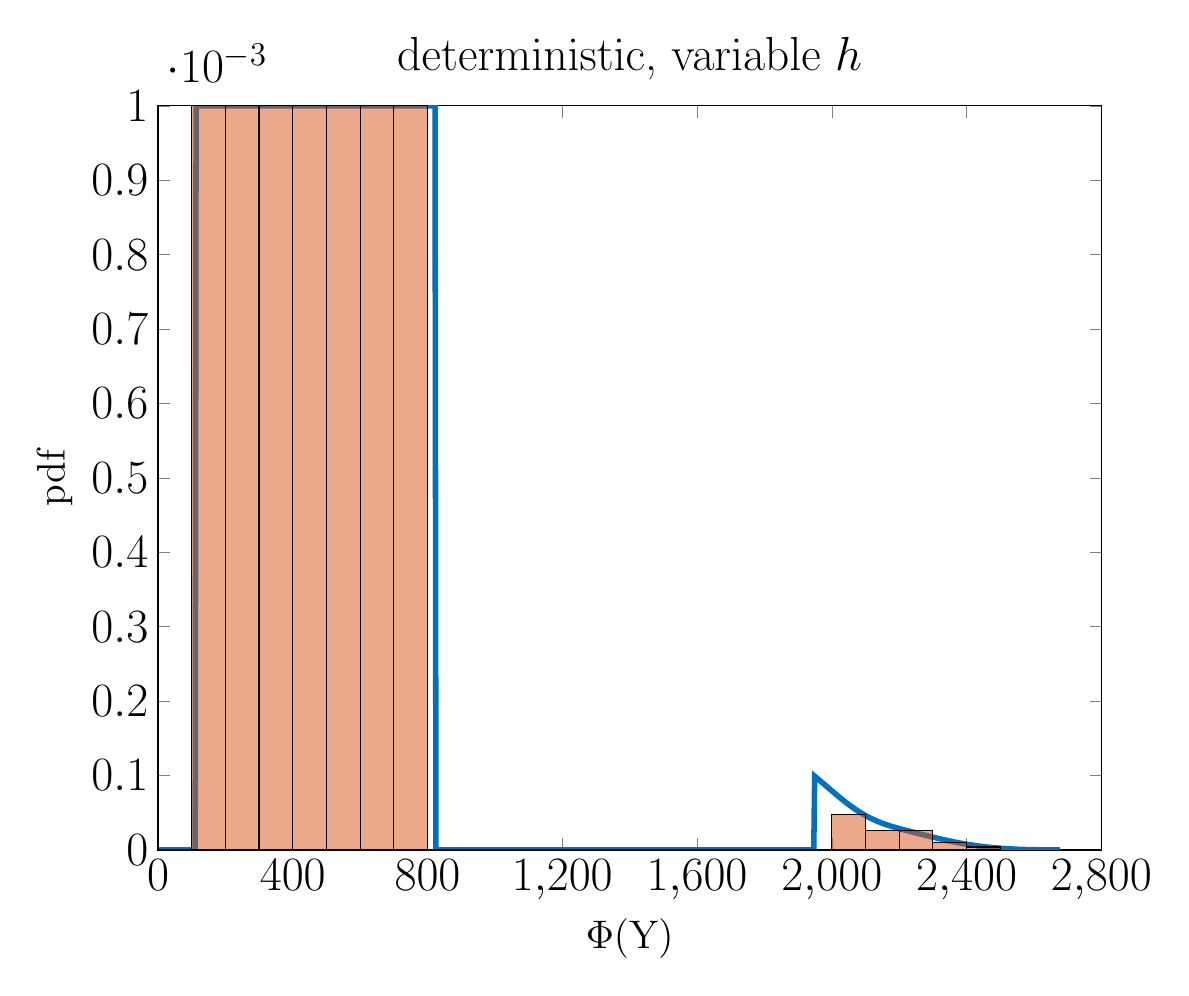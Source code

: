 % This file was created by matlab2tikz.
%
%The latest EFupdates can be retrieved from
%  http://www.mathworks.com/matlabcentral/fileexchange/22022-matlab2tikz-matlab2tikz
%where you can also make suggestions and rate matlab2tikz.
%
\definecolor{mycolor1}{rgb}{0.0,0.447,0.741}%
\definecolor{mycolor2}{rgb}{0.85,0.325,0.098}%
%
\begin{tikzpicture}

\begin{axis}[%
width=4.717in,
height=3.721in,
at={(0.791in,0.502in)},
scale only axis,
xmin=0,
xmax=2800,
xlabel={$\Phi\text{(Y)}$},
xlabel style = {font = \Large},
xtick = {0, 400, 800, 1200, 1600, 2000, 2400, 2800},
ymin=0,
ymax=0.001,
ylabel={pdf},
ylabel style = {font = \Large},
axis background/.style={fill=white},
title style={font=\bfseries},
title={deterministic, variable $h$},
ticklabel style={font=\LARGE},legend style={font=\LARGE},title style={font=\LARGE}
]
\addplot [color=mycolor1,solid,line width=2.0pt,forget plot]
  table[row sep=crcr]{%
3.412	0.0\\
6.088	0.0\\
8.765	0.0\\
11.441	0.0\\
14.117	0.0\\
16.793	0.0\\
19.47	0.0\\
22.146	0.0\\
24.822	0.0\\
27.499	0.0\\
30.175	0.0\\
32.851	0.0\\
35.527	0.0\\
38.204	0.0\\
40.88	0.0\\
43.556	0.0\\
46.232	0.0\\
48.909	0.0\\
51.585	0.0\\
54.261	0.0\\
56.937	0.0\\
59.614	0.0\\
62.29	0.0\\
64.966	0.0\\
67.643	0.0\\
70.319	0.0\\
72.995	0.0\\
75.671	0.0\\
78.348	0.0\\
81.024	0.0\\
83.7	0.0\\
86.376	0.0\\
89.053	0.0\\
91.729	0.0\\
94.405	0.0\\
97.082	0.0\\
99.758	0.0\\
102.434	0.0\\
105.11	0.0\\
107.787	0.0\\
110.463	0.0\\
113.139	0.001\\
115.815	0.001\\
118.492	0.001\\
121.168	0.001\\
123.844	0.001\\
126.52	0.001\\
129.197	0.001\\
131.873	0.001\\
134.549	0.001\\
137.226	0.001\\
139.902	0.001\\
142.578	0.001\\
145.254	0.001\\
147.931	0.001\\
150.607	0.001\\
153.283	0.001\\
155.959	0.001\\
158.636	0.001\\
161.312	0.001\\
163.988	0.001\\
166.664	0.001\\
169.341	0.001\\
172.017	0.001\\
174.693	0.001\\
177.37	0.001\\
180.046	0.001\\
182.722	0.001\\
185.398	0.001\\
188.075	0.001\\
190.751	0.001\\
193.427	0.001\\
196.103	0.001\\
198.78	0.001\\
201.456	0.001\\
204.132	0.001\\
206.808	0.001\\
209.485	0.001\\
212.161	0.001\\
214.837	0.001\\
217.514	0.001\\
220.19	0.001\\
222.866	0.001\\
225.542	0.001\\
228.219	0.001\\
230.895	0.001\\
233.571	0.001\\
236.247	0.001\\
238.924	0.001\\
241.6	0.001\\
244.276	0.001\\
246.953	0.001\\
249.629	0.001\\
252.305	0.001\\
254.981	0.001\\
257.658	0.001\\
260.334	0.001\\
263.01	0.001\\
265.686	0.001\\
268.363	0.001\\
271.039	0.001\\
273.715	0.001\\
276.391	0.001\\
279.068	0.001\\
281.744	0.001\\
284.42	0.001\\
287.097	0.001\\
289.773	0.001\\
292.449	0.001\\
295.125	0.001\\
297.802	0.001\\
300.478	0.001\\
303.154	0.001\\
305.83	0.001\\
308.507	0.001\\
311.183	0.001\\
313.859	0.001\\
316.535	0.001\\
319.212	0.001\\
321.888	0.001\\
324.564	0.001\\
327.241	0.001\\
329.917	0.001\\
332.593	0.001\\
335.269	0.001\\
337.946	0.001\\
340.622	0.001\\
343.298	0.001\\
345.974	0.001\\
348.651	0.001\\
351.327	0.001\\
354.003	0.001\\
356.679	0.001\\
359.356	0.001\\
362.032	0.001\\
364.708	0.001\\
367.385	0.001\\
370.061	0.001\\
372.737	0.001\\
375.413	0.001\\
378.09	0.001\\
380.766	0.001\\
383.442	0.001\\
386.118	0.001\\
388.795	0.001\\
391.471	0.001\\
394.147	0.001\\
396.824	0.001\\
399.5	0.001\\
402.176	0.001\\
404.852	0.001\\
407.529	0.001\\
410.205	0.001\\
412.881	0.001\\
415.557	0.001\\
418.234	0.001\\
420.91	0.001\\
423.586	0.001\\
426.262	0.001\\
428.939	0.001\\
431.615	0.001\\
434.291	0.001\\
436.968	0.001\\
439.644	0.001\\
442.32	0.001\\
444.996	0.001\\
447.673	0.001\\
450.349	0.001\\
453.025	0.001\\
455.701	0.001\\
458.378	0.001\\
461.054	0.001\\
463.73	0.001\\
466.406	0.001\\
469.083	0.001\\
471.759	0.001\\
474.435	0.001\\
477.112	0.001\\
479.788	0.001\\
482.464	0.001\\
485.14	0.001\\
487.817	0.001\\
490.493	0.001\\
493.169	0.001\\
495.845	0.001\\
498.522	0.001\\
501.198	0.001\\
503.874	0.001\\
506.55	0.001\\
509.227	0.001\\
511.903	0.001\\
514.579	0.001\\
517.256	0.001\\
519.932	0.001\\
522.608	0.001\\
525.284	0.001\\
527.961	0.001\\
530.637	0.001\\
533.313	0.001\\
535.989	0.001\\
538.666	0.001\\
541.342	0.001\\
544.018	0.001\\
546.695	0.001\\
549.371	0.001\\
552.047	0.001\\
554.723	0.001\\
557.4	0.001\\
560.076	0.001\\
562.752	0.001\\
565.428	0.001\\
568.105	0.001\\
570.781	0.001\\
573.457	0.001\\
576.133	0.001\\
578.81	0.001\\
581.486	0.001\\
584.162	0.001\\
586.839	0.001\\
589.515	0.001\\
592.191	0.001\\
594.867	0.001\\
597.544	0.001\\
600.22	0.001\\
602.896	0.001\\
605.572	0.001\\
608.249	0.001\\
610.925	0.001\\
613.601	0.001\\
616.277	0.001\\
618.954	0.001\\
621.63	0.001\\
624.306	0.001\\
626.983	0.001\\
629.659	0.001\\
632.335	0.001\\
635.011	0.001\\
637.688	0.001\\
640.364	0.001\\
643.04	0.001\\
645.716	0.001\\
648.393	0.001\\
651.069	0.001\\
653.745	0.001\\
656.421	0.001\\
659.098	0.001\\
661.774	0.001\\
664.45	0.001\\
667.127	0.001\\
669.803	0.001\\
672.479	0.001\\
675.155	0.001\\
677.832	0.001\\
680.508	0.001\\
683.184	0.001\\
685.86	0.001\\
688.537	0.001\\
691.213	0.001\\
693.889	0.001\\
696.566	0.001\\
699.242	0.001\\
701.918	0.001\\
704.594	0.001\\
707.271	0.001\\
709.947	0.001\\
712.623	0.001\\
715.299	0.001\\
717.976	0.001\\
720.652	0.001\\
723.328	0.001\\
726.004	0.001\\
728.681	0.001\\
731.357	0.001\\
734.033	0.001\\
736.71	0.001\\
739.386	0.001\\
742.062	0.001\\
744.738	0.001\\
747.415	0.001\\
750.091	0.001\\
752.767	0.001\\
755.443	0.001\\
758.12	0.001\\
760.796	0.001\\
763.472	0.001\\
766.148	0.001\\
768.825	0.001\\
771.501	0.001\\
774.177	0.001\\
776.854	0.001\\
779.53	0.001\\
782.206	0.001\\
784.882	0.001\\
787.559	0.001\\
790.235	0.001\\
792.911	0.001\\
795.587	0.001\\
798.264	0.001\\
800.94	0.001\\
803.616	0.001\\
806.292	0.001\\
808.969	0.001\\
811.645	0.001\\
814.321	0.001\\
816.998	0.001\\
819.674	0.001\\
822.35	0.001\\
825.026	0.0\\
827.703	0.0\\
830.379	0.0\\
833.055	0.0\\
835.731	0.0\\
838.408	0.0\\
841.084	0.0\\
843.76	0.0\\
846.437	0.0\\
849.113	0.0\\
851.789	0.0\\
854.465	0.0\\
857.142	0.0\\
859.818	0.0\\
862.494	0.0\\
865.17	0.0\\
867.847	0.0\\
870.523	0.0\\
873.199	0.0\\
875.875	0.0\\
878.552	0.0\\
881.228	0.0\\
883.904	0.0\\
886.581	0.0\\
889.257	0.0\\
891.933	0.0\\
894.609	0.0\\
897.286	0.0\\
899.962	0.0\\
902.638	0.0\\
905.314	0.0\\
907.991	0.0\\
910.667	0.0\\
913.343	0.0\\
916.019	0.0\\
918.696	0.0\\
921.372	0.0\\
924.048	0.0\\
926.725	0.0\\
929.401	0.0\\
932.077	0.0\\
934.753	0.0\\
937.43	0.0\\
940.106	0.0\\
942.782	0.0\\
945.458	0.0\\
948.135	0.0\\
950.811	0.0\\
953.487	0.0\\
956.163	0.0\\
958.84	0.0\\
961.516	0.0\\
964.192	0.0\\
966.869	0.0\\
969.545	0.0\\
972.221	0.0\\
974.897	0.0\\
977.574	0.0\\
980.25	0.0\\
982.926	0.0\\
985.602	0.0\\
988.279	0.0\\
990.955	0.0\\
993.631	0.0\\
996.307	0.0\\
998.984	0.0\\
1001.66	0.0\\
1004.336	0.0\\
1007.013	0.0\\
1009.689	0.0\\
1012.365	0.0\\
1015.041	0.0\\
1017.718	0.0\\
1020.394	0.0\\
1023.07	0.0\\
1025.746	0.0\\
1028.423	0.0\\
1031.099	0.0\\
1033.775	0.0\\
1036.452	0.0\\
1039.128	0.0\\
1041.804	0.0\\
1044.48	0.0\\
1047.157	0.0\\
1049.833	0.0\\
1052.509	0.0\\
1055.185	0.0\\
1057.862	0.0\\
1060.538	0.0\\
1063.214	0.0\\
1065.89	0.0\\
1068.567	0.0\\
1071.243	0.0\\
1073.919	0.0\\
1076.596	0.0\\
1079.272	0.0\\
1081.948	0.0\\
1084.624	0.0\\
1087.301	0.0\\
1089.977	0.0\\
1092.653	0.0\\
1095.329	0.0\\
1098.006	0.0\\
1100.682	0.0\\
1103.358	0.0\\
1106.034	0.0\\
1108.711	0.0\\
1111.387	0.0\\
1114.063	0.0\\
1116.74	0.0\\
1119.416	0.0\\
1122.092	0.0\\
1124.768	0.0\\
1127.445	0.0\\
1130.121	0.0\\
1132.797	0.0\\
1135.473	0.0\\
1138.15	0.0\\
1140.826	0.0\\
1143.502	0.0\\
1146.178	0.0\\
1148.855	0.0\\
1151.531	0.0\\
1154.207	0.0\\
1156.884	0.0\\
1159.56	0.0\\
1162.236	0.0\\
1164.912	0.0\\
1167.589	0.0\\
1170.265	0.0\\
1172.941	0.0\\
1175.617	0.0\\
1178.294	0.0\\
1180.97	0.0\\
1183.646	0.0\\
1186.323	0.0\\
1188.999	0.0\\
1191.675	0.0\\
1194.351	0.0\\
1197.028	0.0\\
1199.704	0.0\\
1202.38	0.0\\
1205.056	0.0\\
1207.733	0.0\\
1210.409	0.0\\
1213.085	0.0\\
1215.761	0.0\\
1218.438	0.0\\
1221.114	0.0\\
1223.79	0.0\\
1226.467	0.0\\
1229.143	0.0\\
1231.819	0.0\\
1234.495	0.0\\
1237.172	0.0\\
1239.848	0.0\\
1242.524	0.0\\
1245.2	0.0\\
1247.877	0.0\\
1250.553	0.0\\
1253.229	0.0\\
1255.905	0.0\\
1258.582	0.0\\
1261.258	0.0\\
1263.934	0.0\\
1266.611	0.0\\
1269.287	0.0\\
1271.963	0.0\\
1274.639	0.0\\
1277.316	0.0\\
1279.992	0.0\\
1282.668	0.0\\
1285.344	0.0\\
1288.021	0.0\\
1290.697	0.0\\
1293.373	0.0\\
1296.049	0.0\\
1298.726	0.0\\
1301.402	0.0\\
1304.078	0.0\\
1306.755	0.0\\
1309.431	0.0\\
1312.107	0.0\\
1314.783	0.0\\
1317.46	0.0\\
1320.136	0.0\\
1322.812	0.0\\
1325.488	0.0\\
1328.165	0.0\\
1330.841	0.0\\
1333.517	0.0\\
1336.194	0.0\\
1338.87	0.0\\
1341.546	0.0\\
1344.222	0.0\\
1346.899	0.0\\
1349.575	0.0\\
1352.251	0.0\\
1354.927	0.0\\
1357.604	0.0\\
1360.28	0.0\\
1362.956	0.0\\
1365.632	0.0\\
1368.309	0.0\\
1370.985	0.0\\
1373.661	0.0\\
1376.338	0.0\\
1379.014	0.0\\
1381.69	0.0\\
1384.366	0.0\\
1387.043	0.0\\
1389.719	0.0\\
1392.395	0.0\\
1395.071	0.0\\
1397.748	0.0\\
1400.424	0.0\\
1403.1	0.0\\
1405.776	0.0\\
1408.453	0.0\\
1411.129	0.0\\
1413.805	0.0\\
1416.482	0.0\\
1419.158	0.0\\
1421.834	0.0\\
1424.51	0.0\\
1427.187	0.0\\
1429.863	0.0\\
1432.539	0.0\\
1435.215	0.0\\
1437.892	0.0\\
1440.568	0.0\\
1443.244	0.0\\
1445.92	0.0\\
1448.597	0.0\\
1451.273	0.0\\
1453.949	0.0\\
1456.626	0.0\\
1459.302	0.0\\
1461.978	0.0\\
1464.654	0.0\\
1467.331	0.0\\
1470.007	0.0\\
1472.683	0.0\\
1475.359	0.0\\
1478.036	0.0\\
1480.712	0.0\\
1483.388	0.0\\
1486.065	0.0\\
1488.741	0.0\\
1491.417	0.0\\
1494.093	0.0\\
1496.77	0.0\\
1499.446	0.0\\
1502.122	0.0\\
1504.798	0.0\\
1507.475	0.0\\
1510.151	0.0\\
1512.827	0.0\\
1515.503	0.0\\
1518.18	0.0\\
1520.856	0.0\\
1523.532	0.0\\
1526.209	0.0\\
1528.885	0.0\\
1531.561	0.0\\
1534.237	0.0\\
1536.914	0.0\\
1539.59	0.0\\
1542.266	0.0\\
1544.942	0.0\\
1547.619	0.0\\
1550.295	0.0\\
1552.971	0.0\\
1555.647	0.0\\
1558.324	0.0\\
1561.0	0.0\\
1563.676	0.0\\
1566.353	0.0\\
1569.029	0.0\\
1571.705	0.0\\
1574.381	0.0\\
1577.058	0.0\\
1579.734	0.0\\
1582.41	0.0\\
1585.086	0.0\\
1587.763	0.0\\
1590.439	0.0\\
1593.115	0.0\\
1595.791	0.0\\
1598.468	0.0\\
1601.144	0.0\\
1603.82	0.0\\
1606.497	0.0\\
1609.173	0.0\\
1611.849	0.0\\
1614.525	0.0\\
1617.202	0.0\\
1619.878	0.0\\
1622.554	0.0\\
1625.23	0.0\\
1627.907	0.0\\
1630.583	0.0\\
1633.259	0.0\\
1635.936	0.0\\
1638.612	0.0\\
1641.288	0.0\\
1643.964	0.0\\
1646.641	0.0\\
1649.317	0.0\\
1651.993	0.0\\
1654.669	0.0\\
1657.346	0.0\\
1660.022	0.0\\
1662.698	0.0\\
1665.374	0.0\\
1668.051	0.0\\
1670.727	0.0\\
1673.403	0.0\\
1676.08	0.0\\
1678.756	0.0\\
1681.432	0.0\\
1684.108	0.0\\
1686.785	0.0\\
1689.461	0.0\\
1692.137	0.0\\
1694.813	0.0\\
1697.49	0.0\\
1700.166	0.0\\
1702.842	0.0\\
1705.518	0.0\\
1708.195	0.0\\
1710.871	0.0\\
1713.547	0.0\\
1716.224	0.0\\
1718.9	0.0\\
1721.576	0.0\\
1724.252	0.0\\
1726.929	0.0\\
1729.605	0.0\\
1732.281	0.0\\
1734.957	0.0\\
1737.634	0.0\\
1740.31	0.0\\
1742.986	0.0\\
1745.662	0.0\\
1748.339	0.0\\
1751.015	0.0\\
1753.691	0.0\\
1756.368	0.0\\
1759.044	0.0\\
1761.72	0.0\\
1764.396	0.0\\
1767.073	0.0\\
1769.749	0.0\\
1772.425	0.0\\
1775.101	0.0\\
1777.778	0.0\\
1780.454	0.0\\
1783.13	0.0\\
1785.807	0.0\\
1788.483	0.0\\
1791.159	0.0\\
1793.835	0.0\\
1796.512	0.0\\
1799.188	0.0\\
1801.864	0.0\\
1804.54	0.0\\
1807.217	0.0\\
1809.893	0.0\\
1812.569	0.0\\
1815.245	0.0\\
1817.922	0.0\\
1820.598	0.0\\
1823.274	0.0\\
1825.951	0.0\\
1828.627	0.0\\
1831.303	0.0\\
1833.979	0.0\\
1836.656	0.0\\
1839.332	0.0\\
1842.008	0.0\\
1844.684	0.0\\
1847.361	0.0\\
1850.037	0.0\\
1852.713	0.0\\
1855.389	0.0\\
1858.066	0.0\\
1860.742	0.0\\
1863.418	0.0\\
1866.095	0.0\\
1868.771	0.0\\
1871.447	0.0\\
1874.123	0.0\\
1876.8	0.0\\
1879.476	0.0\\
1882.152	0.0\\
1884.828	0.0\\
1887.505	0.0\\
1890.181	0.0\\
1892.857	0.0\\
1895.533	0.0\\
1898.21	0.0\\
1900.886	0.0\\
1903.562	0.0\\
1906.239	0.0\\
1908.915	0.0\\
1911.591	0.0\\
1914.267	0.0\\
1916.944	0.0\\
1919.62	0.0\\
1922.296	0.0\\
1924.972	0.0\\
1927.649	0.0\\
1930.325	0.0\\
1933.001	0.0\\
1935.678	0.0\\
1938.354	0.0\\
1941.03	0.0\\
1943.706	0.0\\
1946.383	0.0\\
1949.059	9.908e-05\\
1951.735	9.807e-05\\
1954.411	9.706e-05\\
1957.088	9.604e-05\\
1959.764	9.502e-05\\
1962.44	9.4e-05\\
1965.116	9.297e-05\\
1967.793	9.194e-05\\
1970.469	9.091e-05\\
1973.145	8.988e-05\\
1975.822	8.885e-05\\
1978.498	8.781e-05\\
1981.174	8.677e-05\\
1983.85	8.573e-05\\
1986.527	8.469e-05\\
1989.203	8.366e-05\\
1991.879	8.262e-05\\
1994.555	8.158e-05\\
1997.232	8.055e-05\\
1999.908	7.952e-05\\
2002.584	7.849e-05\\
2005.26	7.746e-05\\
2007.937	7.643e-05\\
2010.613	7.541e-05\\
2013.289	7.439e-05\\
2015.966	7.338e-05\\
2018.642	7.238e-05\\
2021.318	7.138e-05\\
2023.994	7.038e-05\\
2026.671	6.939e-05\\
2029.347	6.841e-05\\
2032.023	6.744e-05\\
2034.699	6.647e-05\\
2037.376	6.551e-05\\
2040.052	6.456e-05\\
2042.728	6.362e-05\\
2045.404	6.269e-05\\
2048.081	6.177e-05\\
2050.757	6.086e-05\\
2053.433	5.996e-05\\
2056.11	5.907e-05\\
2058.786	5.82e-05\\
2061.462	5.733e-05\\
2064.138	5.647e-05\\
2066.815	5.563e-05\\
2069.491	5.48e-05\\
2072.167	5.399e-05\\
2074.843	5.318e-05\\
2077.52	5.239e-05\\
2080.196	5.161e-05\\
2082.872	5.085e-05\\
2085.549	5.009e-05\\
2088.225	4.935e-05\\
2090.901	4.863e-05\\
2093.577	4.792e-05\\
2096.254	4.722e-05\\
2098.93	4.654e-05\\
2101.606	4.586e-05\\
2104.282	4.521e-05\\
2106.959	4.456e-05\\
2109.635	4.393e-05\\
2112.311	4.331e-05\\
2114.987	4.271e-05\\
2117.664	4.212e-05\\
2120.34	4.154e-05\\
2123.016	4.097e-05\\
2125.693	4.042e-05\\
2128.369	3.988e-05\\
2131.045	3.935e-05\\
2133.721	3.883e-05\\
2136.398	3.832e-05\\
2139.074	3.782e-05\\
2141.75	3.734e-05\\
2144.426	3.686e-05\\
2147.103	3.64e-05\\
2149.779	3.594e-05\\
2152.455	3.55e-05\\
2155.131	3.506e-05\\
2157.808	3.463e-05\\
2160.484	3.422e-05\\
2163.16	3.38e-05\\
2165.837	3.34e-05\\
2168.513	3.301e-05\\
2171.189	3.262e-05\\
2173.865	3.224e-05\\
2176.542	3.186e-05\\
2179.218	3.149e-05\\
2181.894	3.113e-05\\
2184.57	3.077e-05\\
2187.247	3.042e-05\\
2189.923	3.007e-05\\
2192.599	2.973e-05\\
2195.275	2.939e-05\\
2197.952	2.905e-05\\
2200.628	2.872e-05\\
2203.304	2.839e-05\\
2205.981	2.806e-05\\
2208.657	2.774e-05\\
2211.333	2.741e-05\\
2214.009	2.709e-05\\
2216.686	2.678e-05\\
2219.362	2.646e-05\\
2222.038	2.615e-05\\
2224.714	2.583e-05\\
2227.391	2.552e-05\\
2230.067	2.521e-05\\
2232.743	2.49e-05\\
2235.42	2.459e-05\\
2238.096	2.428e-05\\
2240.772	2.398e-05\\
2243.448	2.367e-05\\
2246.125	2.336e-05\\
2248.801	2.306e-05\\
2251.477	2.275e-05\\
2254.153	2.245e-05\\
2256.83	2.214e-05\\
2259.506	2.183e-05\\
2262.182	2.153e-05\\
2264.858	2.123e-05\\
2267.535	2.092e-05\\
2270.211	2.062e-05\\
2272.887	2.031e-05\\
2275.564	2.001e-05\\
2278.24	1.971e-05\\
2280.916	1.941e-05\\
2283.592	1.911e-05\\
2286.269	1.881e-05\\
2288.945	1.851e-05\\
2291.621	1.821e-05\\
2294.297	1.791e-05\\
2296.974	1.761e-05\\
2299.65	1.731e-05\\
2302.326	1.702e-05\\
2305.002	1.673e-05\\
2307.679	1.643e-05\\
2310.355	1.614e-05\\
2313.031	1.585e-05\\
2315.708	1.556e-05\\
2318.384	1.528e-05\\
2321.06	1.499e-05\\
2323.736	1.471e-05\\
2326.413	1.443e-05\\
2329.089	1.415e-05\\
2331.765	1.388e-05\\
2334.441	1.36e-05\\
2337.118	1.333e-05\\
2339.794	1.306e-05\\
2342.47	1.28e-05\\
2345.146	1.253e-05\\
2347.823	1.227e-05\\
2350.499	1.201e-05\\
2353.175	1.176e-05\\
2355.852	1.15e-05\\
2358.528	1.125e-05\\
2361.204	1.101e-05\\
2363.88	1.076e-05\\
2366.557	1.052e-05\\
2369.233	1.028e-05\\
2371.909	1.005e-05\\
2374.585	9.813e-06\\
2377.262	9.583e-06\\
2379.938	9.357e-06\\
2382.614	9.134e-06\\
2385.291	8.913e-06\\
2387.967	8.696e-06\\
2390.643	8.482e-06\\
2393.319	8.272e-06\\
2395.996	8.064e-06\\
2398.672	7.859e-06\\
2401.348	7.658e-06\\
2404.024	7.46e-06\\
2406.701	7.264e-06\\
2409.377	7.072e-06\\
2412.053	6.883e-06\\
2414.729	6.698e-06\\
2417.406	6.515e-06\\
2420.082	6.336e-06\\
2422.758	6.16e-06\\
2425.435	5.987e-06\\
2428.111	5.816e-06\\
2430.787	5.649e-06\\
2433.463	5.485e-06\\
2436.14	5.324e-06\\
2438.816	5.165e-06\\
2441.492	5.01e-06\\
2444.168	4.858e-06\\
2446.845	4.709e-06\\
2449.521	4.563e-06\\
2452.197	4.42e-06\\
2454.873	4.28e-06\\
2457.55	4.142e-06\\
2460.226	4.007e-06\\
2462.902	3.876e-06\\
2465.579	3.747e-06\\
2468.255	3.621e-06\\
2470.931	3.498e-06\\
2473.607	3.378e-06\\
2476.284	3.261e-06\\
2478.96	3.146e-06\\
2481.636	3.034e-06\\
2484.312	2.924e-06\\
2486.989	2.818e-06\\
2489.665	2.714e-06\\
2492.341	2.612e-06\\
2495.017	2.513e-06\\
2497.694	2.417e-06\\
2500.37	2.324e-06\\
2503.046	2.233e-06\\
2505.723	2.144e-06\\
2508.399	2.058e-06\\
2511.075	1.975e-06\\
2513.751	1.894e-06\\
2516.428	1.815e-06\\
2519.104	1.738e-06\\
2521.78	1.664e-06\\
2524.456	1.592e-06\\
2527.133	1.523e-06\\
2529.809	1.456e-06\\
2532.485	1.391e-06\\
2535.162	1.328e-06\\
2537.838	1.267e-06\\
2540.514	1.209e-06\\
2543.19	1.152e-06\\
2545.867	1.098e-06\\
2548.543	1.045e-06\\
2551.219	9.943e-07\\
2553.895	9.456e-07\\
2556.572	8.988e-07\\
2559.248	8.535e-07\\
2561.924	8.103e-07\\
2564.6	7.686e-07\\
2567.277	7.288e-07\\
2569.953	6.906e-07\\
2572.629	6.538e-07\\
2575.306	6.188e-07\\
2577.982	5.847e-07\\
2580.658	5.527e-07\\
2583.334	5.222e-07\\
2586.011	4.93e-07\\
2588.687	4.649e-07\\
2591.363	4.378e-07\\
2594.039	4.123e-07\\
2596.716	3.877e-07\\
2599.392	3.649e-07\\
2602.068	3.432e-07\\
2604.744	3.226e-07\\
2607.421	3.03e-07\\
2610.097	2.841e-07\\
2612.773	2.665e-07\\
2615.45	2.498e-07\\
2618.126	2.338e-07\\
2620.802	2.188e-07\\
2623.478	2.047e-07\\
2626.155	1.914e-07\\
2628.831	1.788e-07\\
2631.507	1.669e-07\\
2634.183	1.557e-07\\
2636.86	1.451e-07\\
2639.536	1.349e-07\\
2642.212	1.253e-07\\
2644.888	1.166e-07\\
2647.565	1.084e-07\\
2650.241	1.007e-07\\
2652.917	9.345e-08\\
2655.594	8.669e-08\\
2658.27	8.035e-08\\
2660.946	7.417e-08\\
2663.622	6.866e-08\\
2666.299	6.351e-08\\
2668.975	5.871e-08\\
2671.651	5.422e-08\\
2674.327	5.005e-08\\
2677.004	4.589e-08\\
};
\addplot[fill=mycolor2,fill opacity=0.5,draw=black,ybar interval,area legend] plot table[row sep=crcr] {%
x	y\\
0	0.0\\
100	0.001\\
200	0.001\\
300	0.001\\
400	0.001\\
500	0.001\\
600	0.001\\
700	0.001\\
800	0.0\\
900	0.0\\
1000	0.0\\
1100	0.0\\
1200	0.0\\
1300	0.0\\
1400	0.0\\
1500	0.0\\
1600	0.0\\
1700	0.0\\
1800	0.0\\
1900	0.0\\
2000	4.8e-05\\
2100	2.6e-05\\
2200	2.6e-05\\
2300	1e-05\\
2400	4e-06\\
2500	4e-06\\
};
\end{axis}
\end{tikzpicture}%